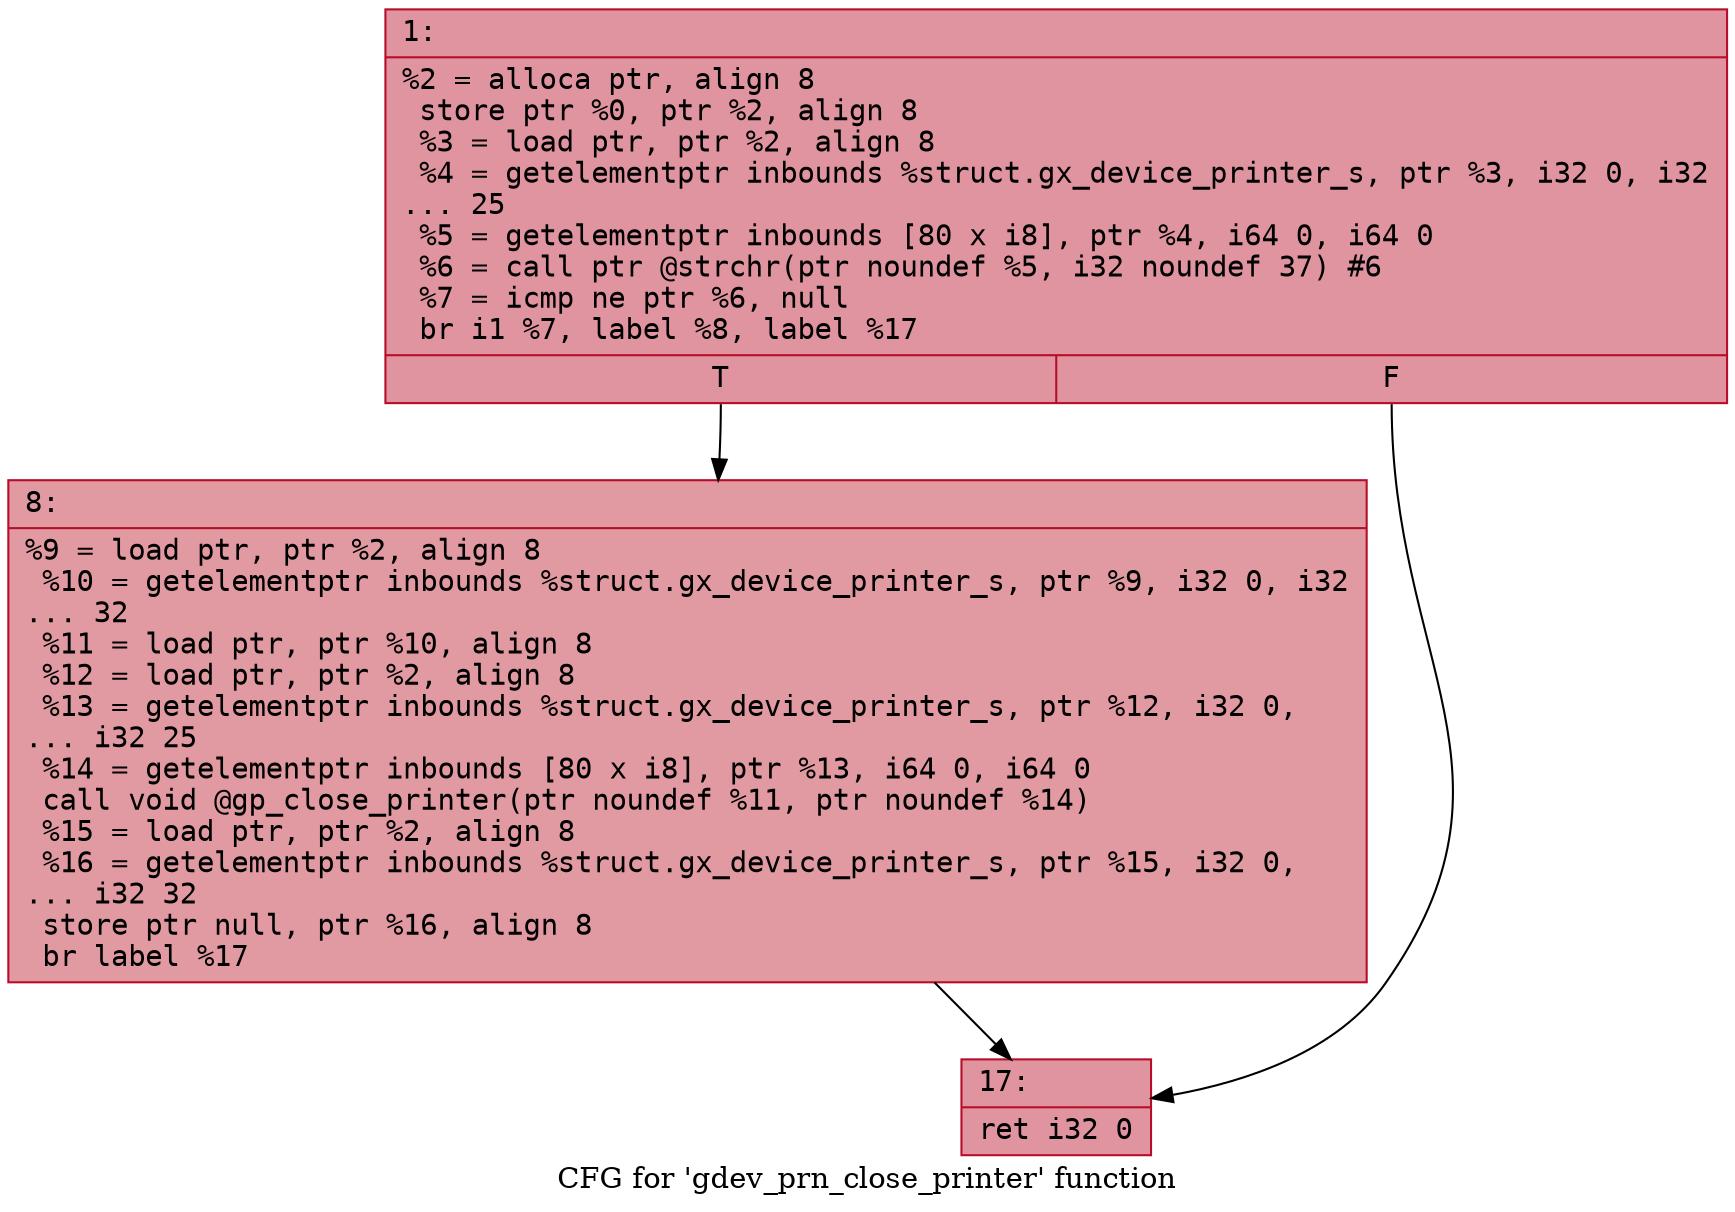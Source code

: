 digraph "CFG for 'gdev_prn_close_printer' function" {
	label="CFG for 'gdev_prn_close_printer' function";

	Node0x600001403430 [shape=record,color="#b70d28ff", style=filled, fillcolor="#b70d2870" fontname="Courier",label="{1:\l|  %2 = alloca ptr, align 8\l  store ptr %0, ptr %2, align 8\l  %3 = load ptr, ptr %2, align 8\l  %4 = getelementptr inbounds %struct.gx_device_printer_s, ptr %3, i32 0, i32\l... 25\l  %5 = getelementptr inbounds [80 x i8], ptr %4, i64 0, i64 0\l  %6 = call ptr @strchr(ptr noundef %5, i32 noundef 37) #6\l  %7 = icmp ne ptr %6, null\l  br i1 %7, label %8, label %17\l|{<s0>T|<s1>F}}"];
	Node0x600001403430:s0 -> Node0x600001403480[tooltip="1 -> 8\nProbability 62.50%" ];
	Node0x600001403430:s1 -> Node0x6000014034d0[tooltip="1 -> 17\nProbability 37.50%" ];
	Node0x600001403480 [shape=record,color="#b70d28ff", style=filled, fillcolor="#bb1b2c70" fontname="Courier",label="{8:\l|  %9 = load ptr, ptr %2, align 8\l  %10 = getelementptr inbounds %struct.gx_device_printer_s, ptr %9, i32 0, i32\l... 32\l  %11 = load ptr, ptr %10, align 8\l  %12 = load ptr, ptr %2, align 8\l  %13 = getelementptr inbounds %struct.gx_device_printer_s, ptr %12, i32 0,\l... i32 25\l  %14 = getelementptr inbounds [80 x i8], ptr %13, i64 0, i64 0\l  call void @gp_close_printer(ptr noundef %11, ptr noundef %14)\l  %15 = load ptr, ptr %2, align 8\l  %16 = getelementptr inbounds %struct.gx_device_printer_s, ptr %15, i32 0,\l... i32 32\l  store ptr null, ptr %16, align 8\l  br label %17\l}"];
	Node0x600001403480 -> Node0x6000014034d0[tooltip="8 -> 17\nProbability 100.00%" ];
	Node0x6000014034d0 [shape=record,color="#b70d28ff", style=filled, fillcolor="#b70d2870" fontname="Courier",label="{17:\l|  ret i32 0\l}"];
}

